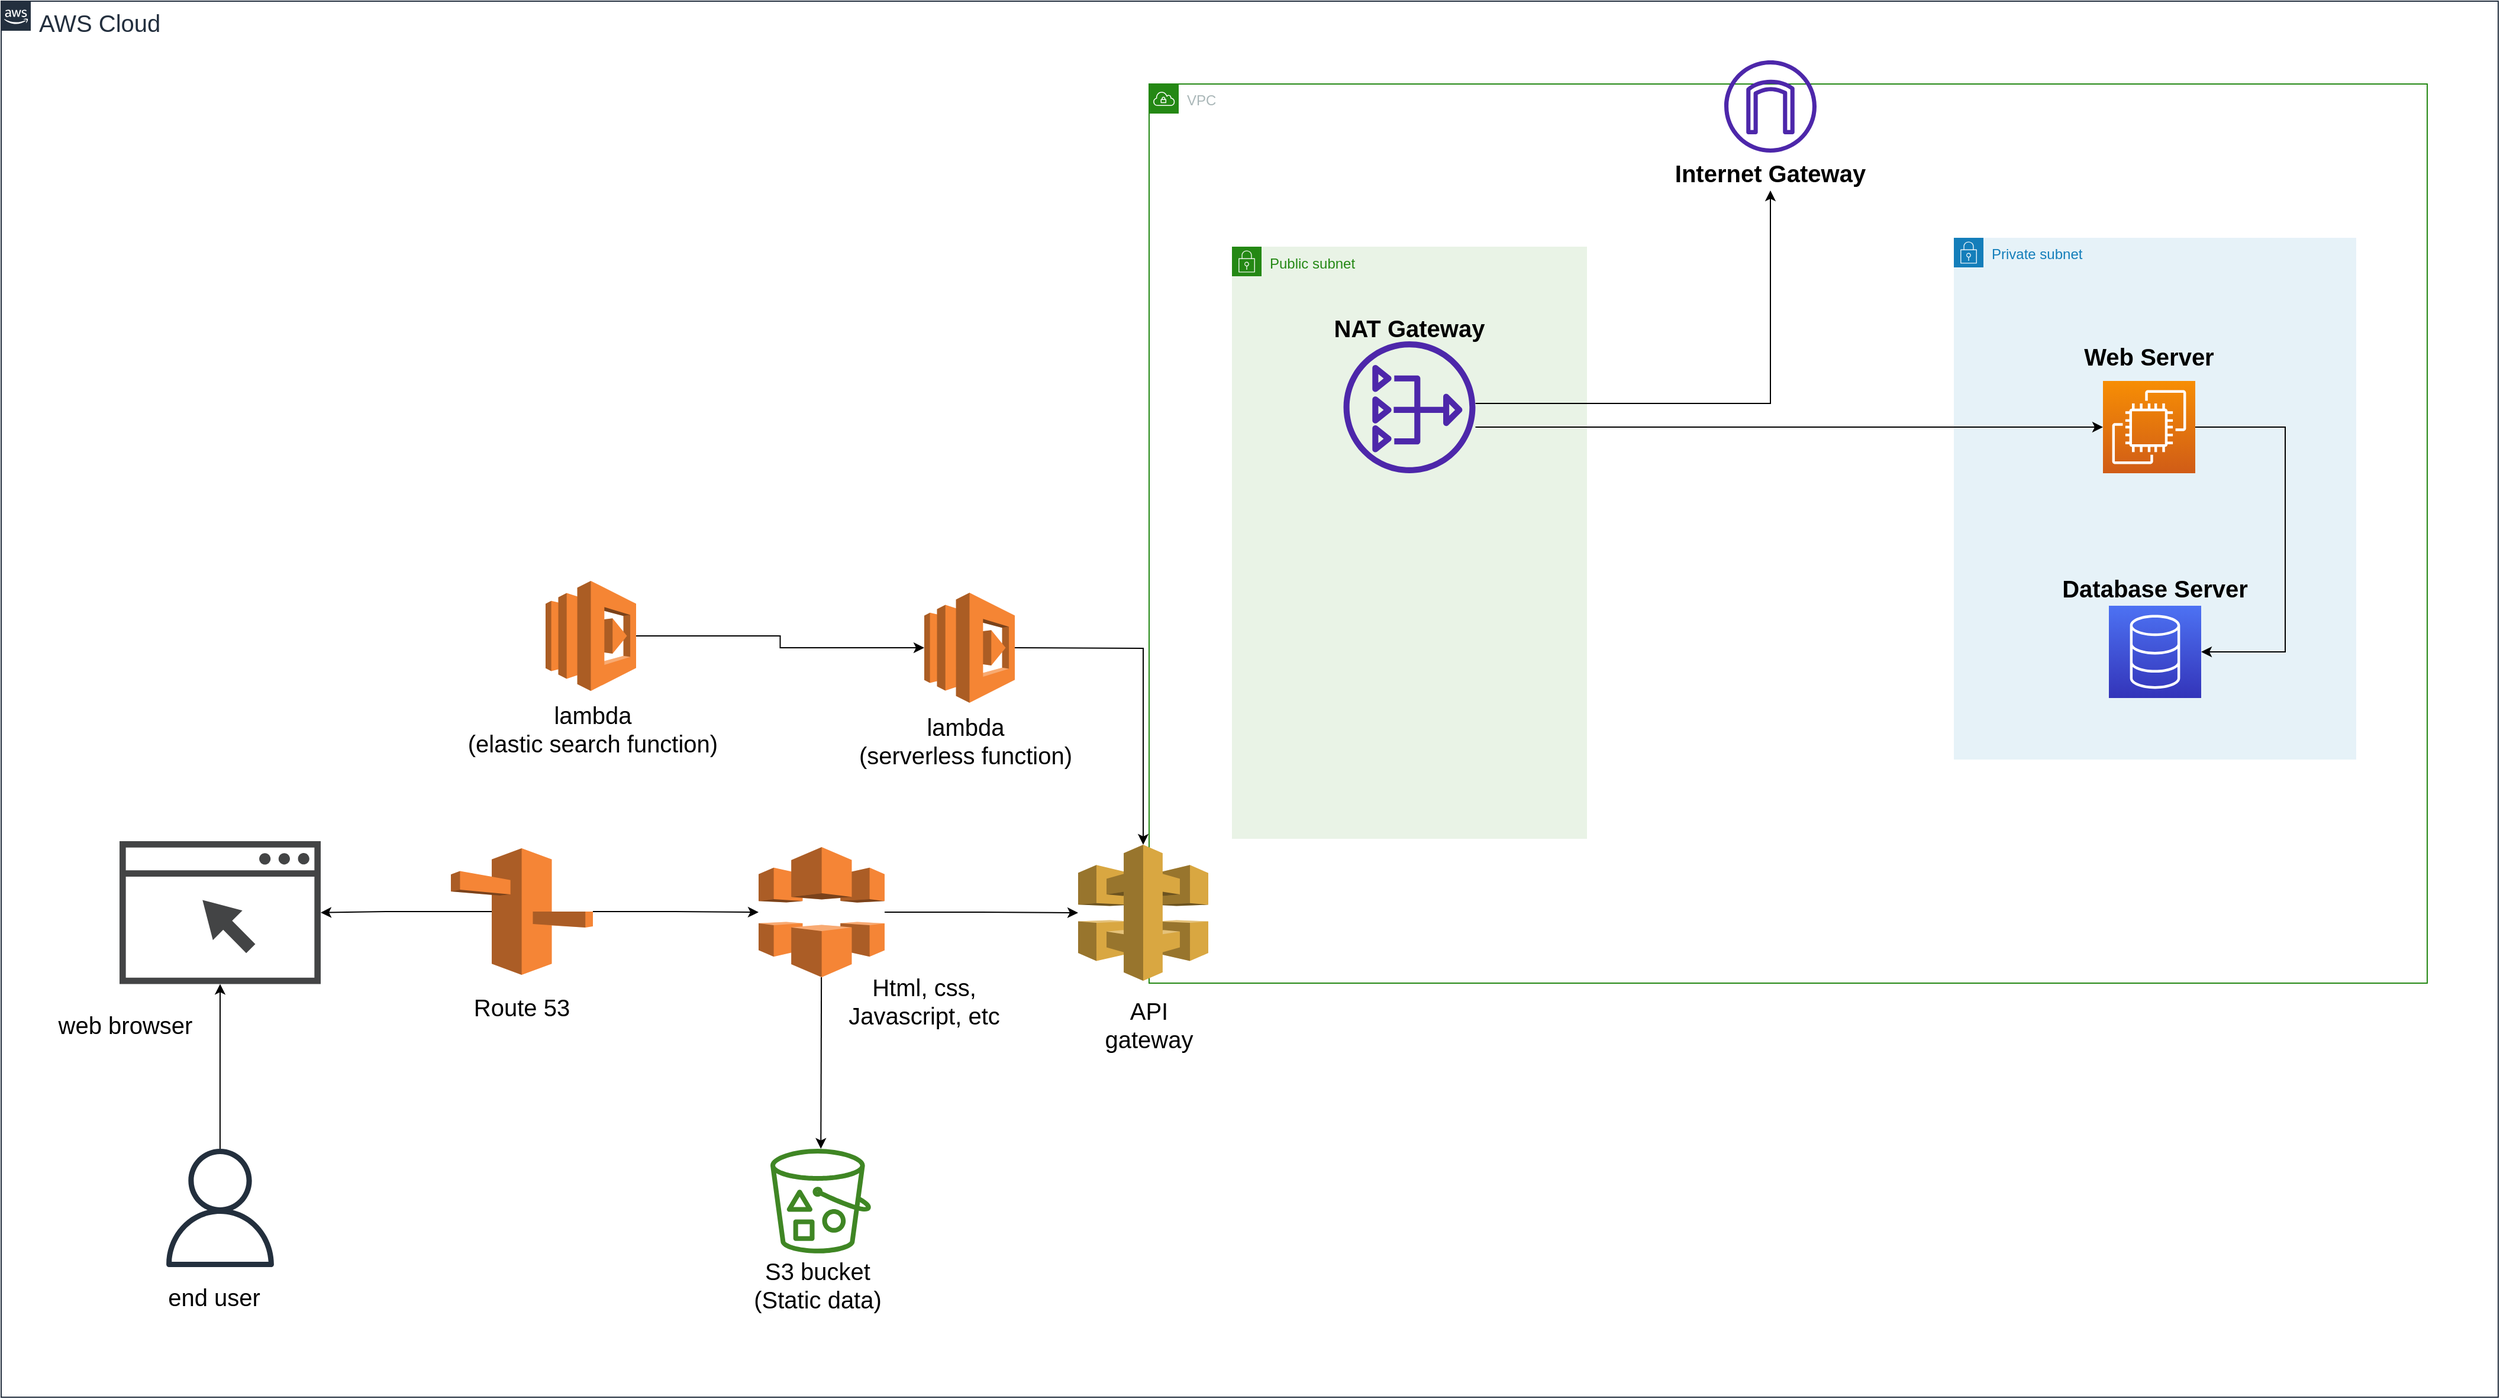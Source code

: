 <mxfile version="15.9.6" type="github">
  <diagram id="Ht1M8jgEwFfnCIfOTk4-" name="System_Architecture">
    <mxGraphModel dx="680" dy="711" grid="1" gridSize="10" guides="0" tooltips="1" connect="1" arrows="1" fold="1" page="1" pageScale="1" pageWidth="450" pageHeight="450" math="0" shadow="0">
      <root>
        <mxCell id="0" />
        <mxCell id="1" parent="0" />
        <mxCell id="UEzPUAAOIrF-is8g5C7q-74" value="&lt;font style=&quot;font-size: 20px&quot;&gt;AWS Cloud&lt;/font&gt;" style="points=[[0,0],[0.25,0],[0.5,0],[0.75,0],[1,0],[1,0.25],[1,0.5],[1,0.75],[1,1],[0.75,1],[0.5,1],[0.25,1],[0,1],[0,0.75],[0,0.5],[0,0.25]];outlineConnect=0;gradientColor=none;html=1;whiteSpace=wrap;fontSize=12;fontStyle=0;shape=mxgraph.aws4.group;grIcon=mxgraph.aws4.group_aws_cloud_alt;strokeColor=#232F3E;fillColor=none;verticalAlign=top;align=left;spacingLeft=30;fontColor=#232F3E;dashed=0;labelBackgroundColor=#ffffff;container=1;pointerEvents=0;collapsible=0;recursiveResize=0;" parent="1" vertex="1">
          <mxGeometry x="70" y="90" width="2110" height="1180" as="geometry" />
        </mxCell>
        <mxCell id="8yCiKGK4ImTPcXLrInO2-6" value="VPC" style="points=[[0,0],[0.25,0],[0.5,0],[0.75,0],[1,0],[1,0.25],[1,0.5],[1,0.75],[1,1],[0.75,1],[0.5,1],[0.25,1],[0,1],[0,0.75],[0,0.5],[0,0.25]];outlineConnect=0;gradientColor=none;html=1;whiteSpace=wrap;fontSize=12;fontStyle=0;container=1;pointerEvents=0;collapsible=0;recursiveResize=0;shape=mxgraph.aws4.group;grIcon=mxgraph.aws4.group_vpc;strokeColor=#248814;fillColor=none;verticalAlign=top;align=left;spacingLeft=30;fontColor=#AAB7B8;dashed=0;" parent="UEzPUAAOIrF-is8g5C7q-74" vertex="1">
          <mxGeometry x="970" y="70" width="1080" height="760" as="geometry" />
        </mxCell>
        <mxCell id="8yCiKGK4ImTPcXLrInO2-8" value="Internet Gateway" style="text;html=1;strokeColor=none;fillColor=none;align=center;verticalAlign=middle;whiteSpace=wrap;rounded=0;fontStyle=1;fontSize=20;" parent="8yCiKGK4ImTPcXLrInO2-6" vertex="1">
          <mxGeometry x="430" y="60" width="190" height="30" as="geometry" />
        </mxCell>
        <mxCell id="8yCiKGK4ImTPcXLrInO2-7" value="" style="sketch=0;outlineConnect=0;fontColor=#232F3E;gradientColor=none;fillColor=#4D27AA;strokeColor=none;dashed=0;verticalLabelPosition=bottom;verticalAlign=top;align=center;html=1;fontSize=12;fontStyle=0;aspect=fixed;pointerEvents=1;shape=mxgraph.aws4.internet_gateway;" parent="8yCiKGK4ImTPcXLrInO2-6" vertex="1">
          <mxGeometry x="486" y="-20" width="78" height="78" as="geometry" />
        </mxCell>
        <mxCell id="8yCiKGK4ImTPcXLrInO2-9" value="Public subnet" style="points=[[0,0],[0.25,0],[0.5,0],[0.75,0],[1,0],[1,0.25],[1,0.5],[1,0.75],[1,1],[0.75,1],[0.5,1],[0.25,1],[0,1],[0,0.75],[0,0.5],[0,0.25]];outlineConnect=0;gradientColor=none;html=1;whiteSpace=wrap;fontSize=12;fontStyle=0;container=1;pointerEvents=0;collapsible=0;recursiveResize=0;shape=mxgraph.aws4.group;grIcon=mxgraph.aws4.group_security_group;grStroke=0;strokeColor=#248814;fillColor=#E9F3E6;verticalAlign=top;align=left;spacingLeft=30;fontColor=#248814;dashed=0;" parent="8yCiKGK4ImTPcXLrInO2-6" vertex="1">
          <mxGeometry x="70" y="137.5" width="300" height="500.5" as="geometry" />
        </mxCell>
        <mxCell id="8yCiKGK4ImTPcXLrInO2-13" value="" style="sketch=0;outlineConnect=0;fontColor=#232F3E;gradientColor=none;fillColor=#4D27AA;strokeColor=none;dashed=0;verticalLabelPosition=bottom;verticalAlign=top;align=center;html=1;fontSize=12;fontStyle=0;aspect=fixed;pointerEvents=1;shape=mxgraph.aws4.nat_gateway;" parent="8yCiKGK4ImTPcXLrInO2-9" vertex="1">
          <mxGeometry x="94.25" y="80" width="111.5" height="111.5" as="geometry" />
        </mxCell>
        <mxCell id="8yCiKGK4ImTPcXLrInO2-14" value="NAT Gateway" style="text;html=1;strokeColor=none;fillColor=none;align=center;verticalAlign=middle;whiteSpace=wrap;rounded=0;fontStyle=1;fontSize=20;" parent="8yCiKGK4ImTPcXLrInO2-9" vertex="1">
          <mxGeometry x="75" y="52.5" width="150" height="32.5" as="geometry" />
        </mxCell>
        <mxCell id="8yCiKGK4ImTPcXLrInO2-10" value="Private subnet" style="points=[[0,0],[0.25,0],[0.5,0],[0.75,0],[1,0],[1,0.25],[1,0.5],[1,0.75],[1,1],[0.75,1],[0.5,1],[0.25,1],[0,1],[0,0.75],[0,0.5],[0,0.25]];outlineConnect=0;gradientColor=none;html=1;whiteSpace=wrap;fontSize=12;fontStyle=0;container=1;pointerEvents=0;collapsible=0;recursiveResize=0;shape=mxgraph.aws4.group;grIcon=mxgraph.aws4.group_security_group;grStroke=0;strokeColor=#147EBA;fillColor=#E6F2F8;verticalAlign=top;align=left;spacingLeft=30;fontColor=#147EBA;dashed=0;" parent="8yCiKGK4ImTPcXLrInO2-6" vertex="1">
          <mxGeometry x="680" y="130" width="340" height="441" as="geometry" />
        </mxCell>
        <mxCell id="8yCiKGK4ImTPcXLrInO2-18" style="edgeStyle=orthogonalEdgeStyle;rounded=0;orthogonalLoop=1;jettySize=auto;html=1;exitX=1;exitY=0.5;exitDx=0;exitDy=0;exitPerimeter=0;entryX=1;entryY=0.5;entryDx=0;entryDy=0;entryPerimeter=0;fontSize=20;" parent="8yCiKGK4ImTPcXLrInO2-10" source="8yCiKGK4ImTPcXLrInO2-2" target="8yCiKGK4ImTPcXLrInO2-4" edge="1">
          <mxGeometry relative="1" as="geometry">
            <Array as="points">
              <mxPoint x="280" y="160" />
              <mxPoint x="280" y="350" />
            </Array>
          </mxGeometry>
        </mxCell>
        <mxCell id="8yCiKGK4ImTPcXLrInO2-2" value="" style="sketch=0;points=[[0,0,0],[0.25,0,0],[0.5,0,0],[0.75,0,0],[1,0,0],[0,1,0],[0.25,1,0],[0.5,1,0],[0.75,1,0],[1,1,0],[0,0.25,0],[0,0.5,0],[0,0.75,0],[1,0.25,0],[1,0.5,0],[1,0.75,0]];outlineConnect=0;fontColor=#232F3E;gradientColor=#F78E04;gradientDirection=north;fillColor=#D05C17;strokeColor=#ffffff;dashed=0;verticalLabelPosition=bottom;verticalAlign=top;align=center;html=1;fontSize=12;fontStyle=0;aspect=fixed;shape=mxgraph.aws4.resourceIcon;resIcon=mxgraph.aws4.ec2;" parent="8yCiKGK4ImTPcXLrInO2-10" vertex="1">
          <mxGeometry x="126" y="121" width="78" height="78" as="geometry" />
        </mxCell>
        <mxCell id="8yCiKGK4ImTPcXLrInO2-3" value="Web Server" style="text;html=1;strokeColor=none;fillColor=none;align=center;verticalAlign=middle;whiteSpace=wrap;rounded=0;fontStyle=1;fontSize=20;" parent="8yCiKGK4ImTPcXLrInO2-10" vertex="1">
          <mxGeometry x="90" y="90" width="150" height="20" as="geometry" />
        </mxCell>
        <mxCell id="8yCiKGK4ImTPcXLrInO2-4" value="" style="sketch=0;points=[[0,0,0],[0.25,0,0],[0.5,0,0],[0.75,0,0],[1,0,0],[0,1,0],[0.25,1,0],[0.5,1,0],[0.75,1,0],[1,1,0],[0,0.25,0],[0,0.5,0],[0,0.75,0],[1,0.25,0],[1,0.5,0],[1,0.75,0]];outlineConnect=0;fontColor=#232F3E;gradientColor=#4D72F3;gradientDirection=north;fillColor=#3334B9;strokeColor=#ffffff;dashed=0;verticalLabelPosition=bottom;verticalAlign=top;align=center;html=1;fontSize=12;fontStyle=0;aspect=fixed;shape=mxgraph.aws4.resourceIcon;resIcon=mxgraph.aws4.database;" parent="8yCiKGK4ImTPcXLrInO2-10" vertex="1">
          <mxGeometry x="131" y="311" width="78" height="78" as="geometry" />
        </mxCell>
        <mxCell id="8yCiKGK4ImTPcXLrInO2-5" value="Database Server" style="text;html=1;strokeColor=none;fillColor=none;align=center;verticalAlign=middle;whiteSpace=wrap;rounded=0;fontStyle=1;fontSize=20;" parent="8yCiKGK4ImTPcXLrInO2-10" vertex="1">
          <mxGeometry x="80" y="281" width="180" height="30" as="geometry" />
        </mxCell>
        <mxCell id="8yCiKGK4ImTPcXLrInO2-19" style="edgeStyle=orthogonalEdgeStyle;rounded=0;orthogonalLoop=1;jettySize=auto;html=1;entryX=0;entryY=0.5;entryDx=0;entryDy=0;entryPerimeter=0;fontSize=20;" parent="8yCiKGK4ImTPcXLrInO2-6" source="8yCiKGK4ImTPcXLrInO2-13" target="8yCiKGK4ImTPcXLrInO2-2" edge="1">
          <mxGeometry relative="1" as="geometry">
            <Array as="points">
              <mxPoint x="395" y="290" />
              <mxPoint x="395" y="290" />
            </Array>
          </mxGeometry>
        </mxCell>
        <mxCell id="8yCiKGK4ImTPcXLrInO2-20" style="edgeStyle=orthogonalEdgeStyle;rounded=0;orthogonalLoop=1;jettySize=auto;html=1;entryX=0.5;entryY=1;entryDx=0;entryDy=0;fontSize=20;" parent="8yCiKGK4ImTPcXLrInO2-6" source="8yCiKGK4ImTPcXLrInO2-13" target="8yCiKGK4ImTPcXLrInO2-8" edge="1">
          <mxGeometry relative="1" as="geometry">
            <Array as="points">
              <mxPoint x="525" y="270" />
            </Array>
          </mxGeometry>
        </mxCell>
        <mxCell id="QgV72DIUHpCE_W5IE3gZ-2" value="" style="sketch=0;outlineConnect=0;fontColor=#232F3E;gradientColor=none;fillColor=#232F3D;strokeColor=none;dashed=0;verticalLabelPosition=bottom;verticalAlign=top;align=center;html=1;fontSize=12;fontStyle=0;aspect=fixed;pointerEvents=1;shape=mxgraph.aws4.user;" vertex="1" parent="UEzPUAAOIrF-is8g5C7q-74">
          <mxGeometry x="135" y="970" width="100" height="100" as="geometry" />
        </mxCell>
        <mxCell id="QgV72DIUHpCE_W5IE3gZ-3" value="" style="sketch=0;pointerEvents=1;shadow=0;dashed=0;html=1;strokeColor=none;fillColor=#434445;aspect=fixed;labelPosition=center;verticalLabelPosition=bottom;verticalAlign=top;align=center;outlineConnect=0;shape=mxgraph.vvd.web_browser;" vertex="1" parent="UEzPUAAOIrF-is8g5C7q-74">
          <mxGeometry x="100" y="710" width="170" height="120.7" as="geometry" />
        </mxCell>
        <mxCell id="QgV72DIUHpCE_W5IE3gZ-5" style="edgeStyle=orthogonalEdgeStyle;rounded=0;orthogonalLoop=1;jettySize=auto;html=1;" edge="1" parent="UEzPUAAOIrF-is8g5C7q-74" source="QgV72DIUHpCE_W5IE3gZ-2" target="QgV72DIUHpCE_W5IE3gZ-3">
          <mxGeometry relative="1" as="geometry" />
        </mxCell>
        <mxCell id="QgV72DIUHpCE_W5IE3gZ-6" value="end user" style="text;html=1;strokeColor=none;fillColor=none;align=center;verticalAlign=middle;whiteSpace=wrap;rounded=0;fontSize=20;" vertex="1" parent="UEzPUAAOIrF-is8g5C7q-74">
          <mxGeometry x="130" y="1080" width="100" height="30" as="geometry" />
        </mxCell>
        <mxCell id="QgV72DIUHpCE_W5IE3gZ-26" value="web browser" style="text;html=1;strokeColor=none;fillColor=none;align=center;verticalAlign=middle;whiteSpace=wrap;rounded=0;fontSize=20;" vertex="1" parent="UEzPUAAOIrF-is8g5C7q-74">
          <mxGeometry x="40" y="850" width="130" height="30" as="geometry" />
        </mxCell>
        <mxCell id="QgV72DIUHpCE_W5IE3gZ-34" style="edgeStyle=orthogonalEdgeStyle;rounded=0;orthogonalLoop=1;jettySize=auto;html=1;exitX=0.29;exitY=0.5;exitDx=0;exitDy=0;exitPerimeter=0;fontSize=20;" edge="1" parent="UEzPUAAOIrF-is8g5C7q-74" source="QgV72DIUHpCE_W5IE3gZ-32" target="QgV72DIUHpCE_W5IE3gZ-3">
          <mxGeometry relative="1" as="geometry" />
        </mxCell>
        <mxCell id="QgV72DIUHpCE_W5IE3gZ-32" value="" style="outlineConnect=0;dashed=0;verticalLabelPosition=bottom;verticalAlign=top;align=center;html=1;shape=mxgraph.aws3.route_53;fillColor=#F58536;gradientColor=none;fontSize=20;" vertex="1" parent="UEzPUAAOIrF-is8g5C7q-74">
          <mxGeometry x="380" y="716" width="120" height="107" as="geometry" />
        </mxCell>
        <mxCell id="QgV72DIUHpCE_W5IE3gZ-36" value="Route 53" style="text;html=1;strokeColor=none;fillColor=none;align=center;verticalAlign=middle;whiteSpace=wrap;rounded=0;fontSize=20;" vertex="1" parent="UEzPUAAOIrF-is8g5C7q-74">
          <mxGeometry x="390" y="830" width="100" height="40" as="geometry" />
        </mxCell>
        <mxCell id="QgV72DIUHpCE_W5IE3gZ-30" value="" style="sketch=0;outlineConnect=0;fontColor=#232F3E;gradientColor=none;fillColor=#3F8624;strokeColor=none;dashed=0;verticalLabelPosition=bottom;verticalAlign=top;align=center;html=1;fontSize=12;fontStyle=0;aspect=fixed;pointerEvents=1;shape=mxgraph.aws4.bucket_with_objects;" vertex="1" parent="UEzPUAAOIrF-is8g5C7q-74">
          <mxGeometry x="650" y="970" width="85" height="88.4" as="geometry" />
        </mxCell>
        <mxCell id="QgV72DIUHpCE_W5IE3gZ-31" value="S3 bucket&lt;br&gt;(Static data)" style="text;html=1;strokeColor=none;fillColor=none;align=center;verticalAlign=middle;whiteSpace=wrap;rounded=0;fontSize=20;" vertex="1" parent="UEzPUAAOIrF-is8g5C7q-74">
          <mxGeometry x="620" y="1070" width="140" height="30" as="geometry" />
        </mxCell>
        <mxCell id="QgV72DIUHpCE_W5IE3gZ-63" style="edgeStyle=orthogonalEdgeStyle;rounded=0;orthogonalLoop=1;jettySize=auto;html=1;exitX=1;exitY=0.5;exitDx=0;exitDy=0;exitPerimeter=0;fontSize=20;" edge="1" parent="UEzPUAAOIrF-is8g5C7q-74" source="QgV72DIUHpCE_W5IE3gZ-52" target="QgV72DIUHpCE_W5IE3gZ-38">
          <mxGeometry relative="1" as="geometry" />
        </mxCell>
        <mxCell id="QgV72DIUHpCE_W5IE3gZ-52" value="" style="outlineConnect=0;dashed=0;verticalLabelPosition=bottom;verticalAlign=top;align=center;html=1;shape=mxgraph.aws3.cloudfront;fillColor=#F58536;gradientColor=none;fontSize=20;" vertex="1" parent="UEzPUAAOIrF-is8g5C7q-74">
          <mxGeometry x="640" y="715" width="106.5" height="110" as="geometry" />
        </mxCell>
        <mxCell id="QgV72DIUHpCE_W5IE3gZ-56" style="edgeStyle=orthogonalEdgeStyle;rounded=0;orthogonalLoop=1;jettySize=auto;html=1;exitX=1;exitY=0.5;exitDx=0;exitDy=0;exitPerimeter=0;fontSize=20;" edge="1" parent="UEzPUAAOIrF-is8g5C7q-74" source="QgV72DIUHpCE_W5IE3gZ-32" target="QgV72DIUHpCE_W5IE3gZ-52">
          <mxGeometry relative="1" as="geometry" />
        </mxCell>
        <mxCell id="QgV72DIUHpCE_W5IE3gZ-55" value="" style="endArrow=classic;html=1;rounded=0;fontSize=20;" edge="1" parent="UEzPUAAOIrF-is8g5C7q-74" source="QgV72DIUHpCE_W5IE3gZ-52" target="QgV72DIUHpCE_W5IE3gZ-30">
          <mxGeometry width="50" height="50" relative="1" as="geometry">
            <mxPoint x="830" y="920" as="sourcePoint" />
            <mxPoint x="880" y="870" as="targetPoint" />
          </mxGeometry>
        </mxCell>
        <mxCell id="QgV72DIUHpCE_W5IE3gZ-38" value="" style="outlineConnect=0;dashed=0;verticalLabelPosition=bottom;verticalAlign=top;align=center;html=1;shape=mxgraph.aws3.api_gateway;fillColor=#D9A741;gradientColor=none;fontSize=20;" vertex="1" parent="UEzPUAAOIrF-is8g5C7q-74">
          <mxGeometry x="910" y="713" width="110" height="115" as="geometry" />
        </mxCell>
        <mxCell id="QgV72DIUHpCE_W5IE3gZ-64" value="API gateway" style="text;html=1;strokeColor=none;fillColor=none;align=center;verticalAlign=middle;whiteSpace=wrap;rounded=0;fontSize=20;" vertex="1" parent="UEzPUAAOIrF-is8g5C7q-74">
          <mxGeometry x="940" y="850" width="60" height="30" as="geometry" />
        </mxCell>
        <mxCell id="QgV72DIUHpCE_W5IE3gZ-66" value="" style="outlineConnect=0;dashed=0;verticalLabelPosition=bottom;verticalAlign=top;align=center;html=1;shape=mxgraph.aws3.lambda;fillColor=#F58534;gradientColor=none;fontSize=20;" vertex="1" parent="UEzPUAAOIrF-is8g5C7q-74">
          <mxGeometry x="780" y="500" width="76.5" height="93" as="geometry" />
        </mxCell>
        <mxCell id="QgV72DIUHpCE_W5IE3gZ-67" value="lambda&lt;br&gt;(serverless function)" style="text;html=1;strokeColor=none;fillColor=none;align=center;verticalAlign=middle;whiteSpace=wrap;rounded=0;fontSize=20;" vertex="1" parent="UEzPUAAOIrF-is8g5C7q-74">
          <mxGeometry x="710" y="610" width="210" height="30" as="geometry" />
        </mxCell>
        <mxCell id="QgV72DIUHpCE_W5IE3gZ-69" value="lambda&lt;br&gt;(elastic search function)" style="text;html=1;strokeColor=none;fillColor=none;align=center;verticalAlign=middle;whiteSpace=wrap;rounded=0;fontSize=20;" vertex="1" parent="UEzPUAAOIrF-is8g5C7q-74">
          <mxGeometry x="380" y="600" width="240" height="30" as="geometry" />
        </mxCell>
        <mxCell id="QgV72DIUHpCE_W5IE3gZ-70" value="" style="endArrow=classic;html=1;rounded=0;fontSize=20;exitX=1;exitY=0.5;exitDx=0;exitDy=0;exitPerimeter=0;entryX=0.5;entryY=0;entryDx=0;entryDy=0;entryPerimeter=0;" edge="1" parent="UEzPUAAOIrF-is8g5C7q-74" source="QgV72DIUHpCE_W5IE3gZ-66" target="QgV72DIUHpCE_W5IE3gZ-38">
          <mxGeometry width="50" height="50" relative="1" as="geometry">
            <mxPoint x="830" y="700" as="sourcePoint" />
            <mxPoint x="880" y="650" as="targetPoint" />
            <Array as="points">
              <mxPoint x="965" y="547" />
            </Array>
          </mxGeometry>
        </mxCell>
        <mxCell id="QgV72DIUHpCE_W5IE3gZ-73" style="edgeStyle=orthogonalEdgeStyle;rounded=0;orthogonalLoop=1;jettySize=auto;html=1;exitX=1;exitY=0.5;exitDx=0;exitDy=0;exitPerimeter=0;entryX=0;entryY=0.5;entryDx=0;entryDy=0;entryPerimeter=0;fontSize=20;" edge="1" parent="UEzPUAAOIrF-is8g5C7q-74" source="QgV72DIUHpCE_W5IE3gZ-71" target="QgV72DIUHpCE_W5IE3gZ-66">
          <mxGeometry relative="1" as="geometry" />
        </mxCell>
        <mxCell id="QgV72DIUHpCE_W5IE3gZ-71" value="" style="outlineConnect=0;dashed=0;verticalLabelPosition=bottom;verticalAlign=top;align=center;html=1;shape=mxgraph.aws3.lambda;fillColor=#F58534;gradientColor=none;fontSize=20;" vertex="1" parent="UEzPUAAOIrF-is8g5C7q-74">
          <mxGeometry x="460" y="490" width="76.5" height="93" as="geometry" />
        </mxCell>
        <mxCell id="QgV72DIUHpCE_W5IE3gZ-74" value="Html, css, Javascript, etc" style="text;html=1;strokeColor=none;fillColor=none;align=center;verticalAlign=middle;whiteSpace=wrap;rounded=0;fontSize=20;" vertex="1" parent="UEzPUAAOIrF-is8g5C7q-74">
          <mxGeometry x="700" y="830" width="160" height="30" as="geometry" />
        </mxCell>
      </root>
    </mxGraphModel>
  </diagram>
</mxfile>
